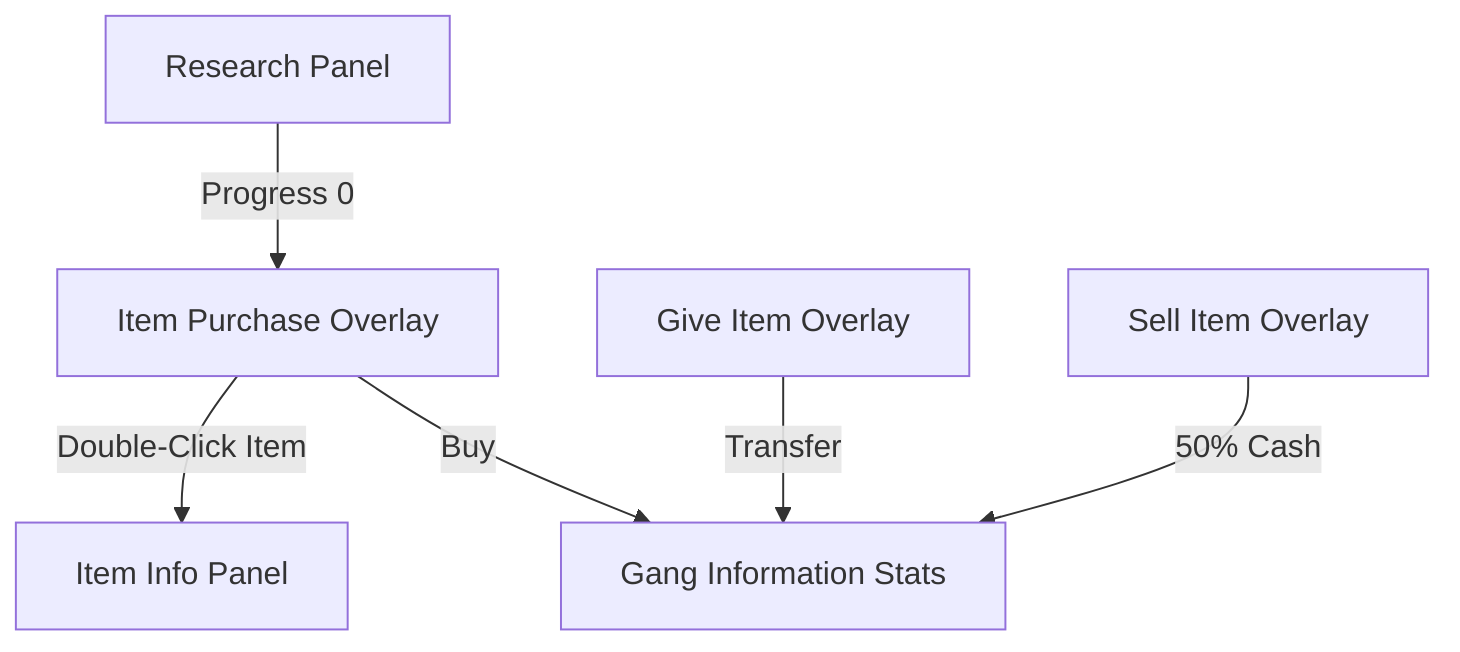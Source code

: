 flowchart TD
    Shop[Item Purchase Overlay]
    Info[Item Info Panel]
    Give[Give Item Overlay]
    Research[Research Panel]
    Sell[Sell Item Overlay]
    Gang[Gang Information Stats]

    Shop --> |Double-Click Item| Info
    Shop --> |Buy| Gang
    Give --> |Transfer| Gang
    Research --> |Progress 0| Shop
    Sell --> |50% Cash| Gang